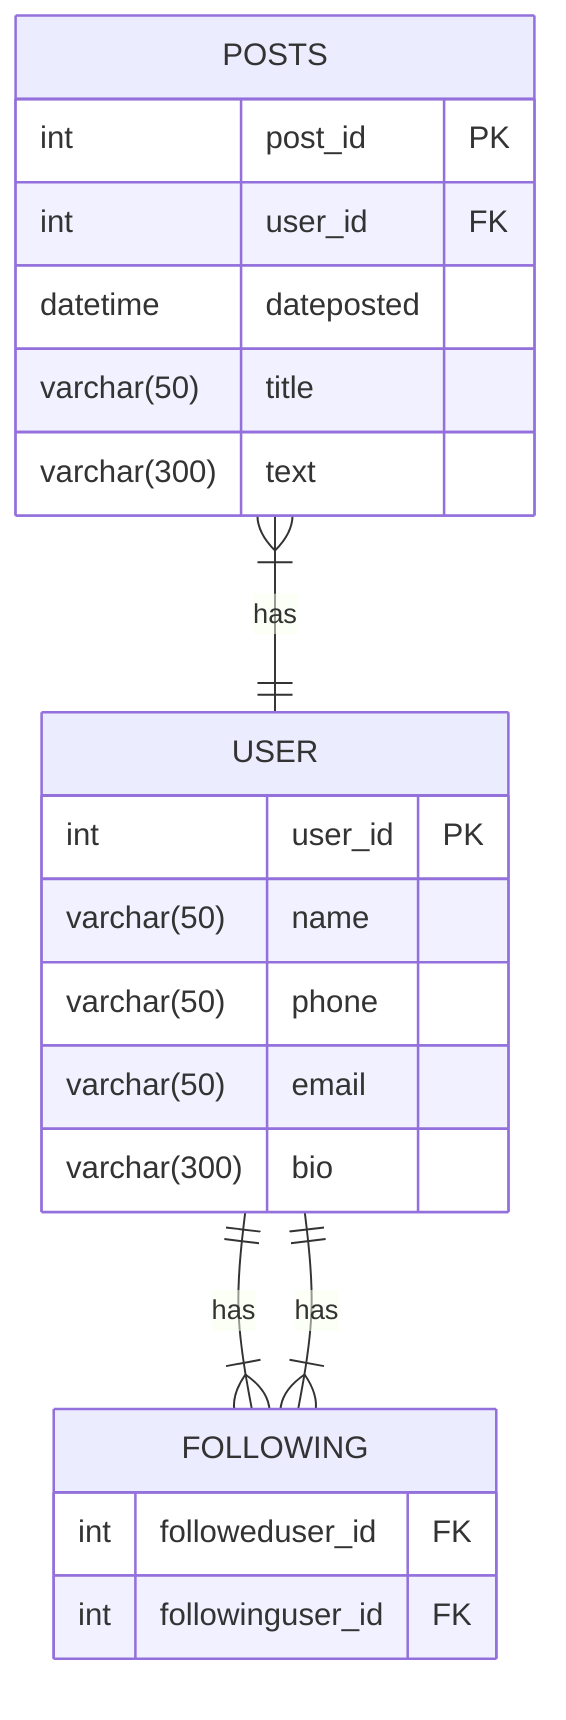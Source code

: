 erDiagram

    POSTS {
        int post_id PK
        int user_id FK
        datetime dateposted
        varchar(50) title
        varchar(300) text
    }
    USER {
        int user_id PK
        varchar(50) name
        varchar(50) phone
        varchar(50) email
        varchar(300) bio
    }
    FOLLOWING {
        int followeduser_id FK
        int followinguser_id FK
    }

    USER ||--|{ FOLLOWING : has
    USER ||--|{ FOLLOWING : has
    POSTS }|--|| USER : has